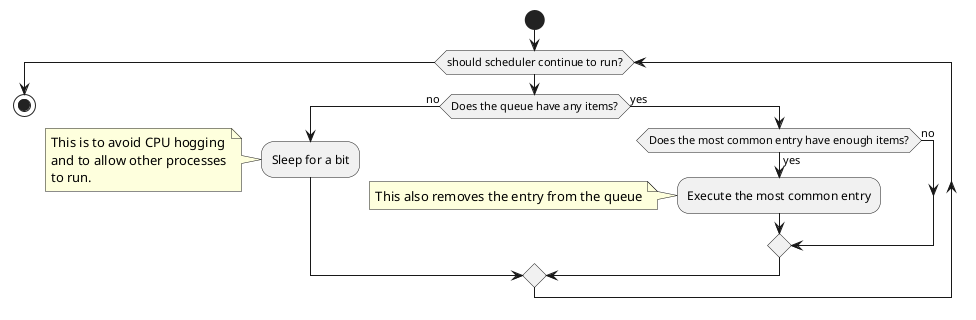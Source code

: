 @startuml

@startuml
|BulkScheduler|
start
while (should scheduler continue to run?)
    if (Does the queue have any items?) then (no)
        :Sleep for a bit;
        note left
            This is to avoid CPU hogging
            and to allow other processes
            to run.
        end note
    else (yes)
        if (Does the most common entry have enough items?) then (yes)
            :Execute the most common entry;
            note left
                This also removes the entry from the queue
            end note
        else (no)
        endif
    endif
endwhile
stop
@enduml


@enduml
